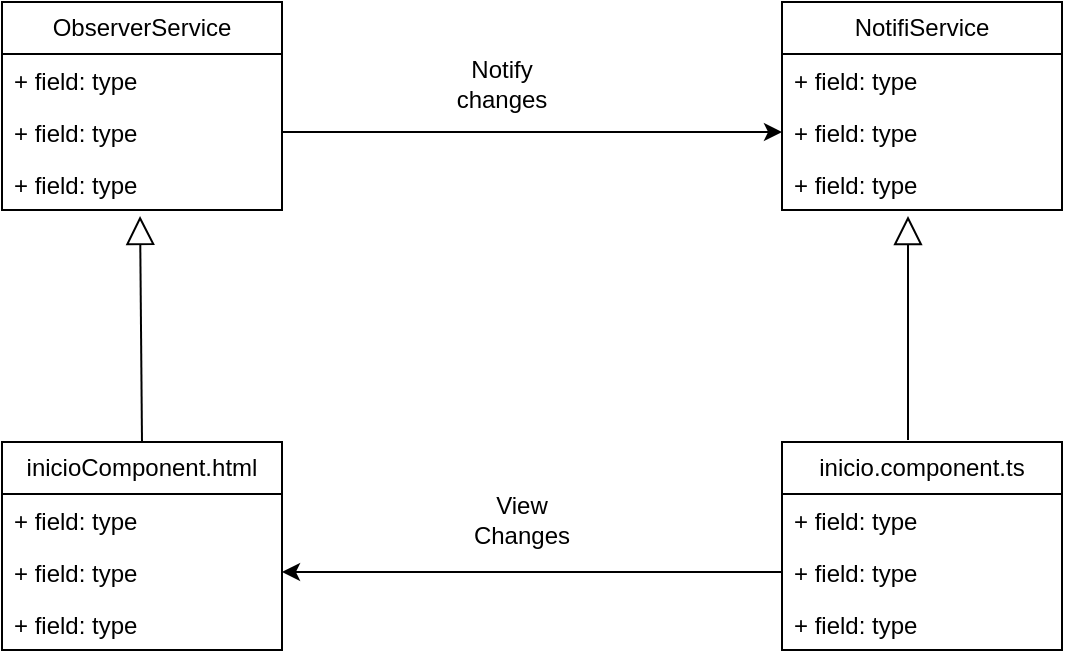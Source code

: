 <mxfile version="22.1.5" type="github">
  <diagram name="Página-1" id="4utN9KLH_R0Fn3hAMVe-">
    <mxGraphModel dx="880" dy="468" grid="1" gridSize="10" guides="1" tooltips="1" connect="1" arrows="1" fold="1" page="1" pageScale="1" pageWidth="827" pageHeight="1169" math="0" shadow="0">
      <root>
        <mxCell id="0" />
        <mxCell id="1" parent="0" />
        <mxCell id="1nNrEtnP-EyVo9XDpKoF-1" value="ObserverService" style="swimlane;fontStyle=0;childLayout=stackLayout;horizontal=1;startSize=26;fillColor=none;horizontalStack=0;resizeParent=1;resizeParentMax=0;resizeLast=0;collapsible=1;marginBottom=0;whiteSpace=wrap;html=1;" vertex="1" parent="1">
          <mxGeometry x="150" y="70" width="140" height="104" as="geometry" />
        </mxCell>
        <mxCell id="1nNrEtnP-EyVo9XDpKoF-2" value="+ field: type" style="text;strokeColor=none;fillColor=none;align=left;verticalAlign=top;spacingLeft=4;spacingRight=4;overflow=hidden;rotatable=0;points=[[0,0.5],[1,0.5]];portConstraint=eastwest;whiteSpace=wrap;html=1;" vertex="1" parent="1nNrEtnP-EyVo9XDpKoF-1">
          <mxGeometry y="26" width="140" height="26" as="geometry" />
        </mxCell>
        <mxCell id="1nNrEtnP-EyVo9XDpKoF-3" value="+ field: type" style="text;strokeColor=none;fillColor=none;align=left;verticalAlign=top;spacingLeft=4;spacingRight=4;overflow=hidden;rotatable=0;points=[[0,0.5],[1,0.5]];portConstraint=eastwest;whiteSpace=wrap;html=1;" vertex="1" parent="1nNrEtnP-EyVo9XDpKoF-1">
          <mxGeometry y="52" width="140" height="26" as="geometry" />
        </mxCell>
        <mxCell id="1nNrEtnP-EyVo9XDpKoF-4" value="+ field: type" style="text;strokeColor=none;fillColor=none;align=left;verticalAlign=top;spacingLeft=4;spacingRight=4;overflow=hidden;rotatable=0;points=[[0,0.5],[1,0.5]];portConstraint=eastwest;whiteSpace=wrap;html=1;" vertex="1" parent="1nNrEtnP-EyVo9XDpKoF-1">
          <mxGeometry y="78" width="140" height="26" as="geometry" />
        </mxCell>
        <mxCell id="1nNrEtnP-EyVo9XDpKoF-5" value="NotifiService" style="swimlane;fontStyle=0;childLayout=stackLayout;horizontal=1;startSize=26;fillColor=none;horizontalStack=0;resizeParent=1;resizeParentMax=0;resizeLast=0;collapsible=1;marginBottom=0;whiteSpace=wrap;html=1;" vertex="1" parent="1">
          <mxGeometry x="540" y="70" width="140" height="104" as="geometry" />
        </mxCell>
        <mxCell id="1nNrEtnP-EyVo9XDpKoF-6" value="+ field: type" style="text;strokeColor=none;fillColor=none;align=left;verticalAlign=top;spacingLeft=4;spacingRight=4;overflow=hidden;rotatable=0;points=[[0,0.5],[1,0.5]];portConstraint=eastwest;whiteSpace=wrap;html=1;" vertex="1" parent="1nNrEtnP-EyVo9XDpKoF-5">
          <mxGeometry y="26" width="140" height="26" as="geometry" />
        </mxCell>
        <mxCell id="1nNrEtnP-EyVo9XDpKoF-7" value="+ field: type" style="text;strokeColor=none;fillColor=none;align=left;verticalAlign=top;spacingLeft=4;spacingRight=4;overflow=hidden;rotatable=0;points=[[0,0.5],[1,0.5]];portConstraint=eastwest;whiteSpace=wrap;html=1;" vertex="1" parent="1nNrEtnP-EyVo9XDpKoF-5">
          <mxGeometry y="52" width="140" height="26" as="geometry" />
        </mxCell>
        <mxCell id="1nNrEtnP-EyVo9XDpKoF-8" value="+ field: type" style="text;strokeColor=none;fillColor=none;align=left;verticalAlign=top;spacingLeft=4;spacingRight=4;overflow=hidden;rotatable=0;points=[[0,0.5],[1,0.5]];portConstraint=eastwest;whiteSpace=wrap;html=1;" vertex="1" parent="1nNrEtnP-EyVo9XDpKoF-5">
          <mxGeometry y="78" width="140" height="26" as="geometry" />
        </mxCell>
        <mxCell id="1nNrEtnP-EyVo9XDpKoF-9" value="inicioComponent.html" style="swimlane;fontStyle=0;childLayout=stackLayout;horizontal=1;startSize=26;fillColor=none;horizontalStack=0;resizeParent=1;resizeParentMax=0;resizeLast=0;collapsible=1;marginBottom=0;whiteSpace=wrap;html=1;" vertex="1" parent="1">
          <mxGeometry x="150" y="290" width="140" height="104" as="geometry" />
        </mxCell>
        <mxCell id="1nNrEtnP-EyVo9XDpKoF-10" value="+ field: type" style="text;strokeColor=none;fillColor=none;align=left;verticalAlign=top;spacingLeft=4;spacingRight=4;overflow=hidden;rotatable=0;points=[[0,0.5],[1,0.5]];portConstraint=eastwest;whiteSpace=wrap;html=1;" vertex="1" parent="1nNrEtnP-EyVo9XDpKoF-9">
          <mxGeometry y="26" width="140" height="26" as="geometry" />
        </mxCell>
        <mxCell id="1nNrEtnP-EyVo9XDpKoF-11" value="+ field: type" style="text;strokeColor=none;fillColor=none;align=left;verticalAlign=top;spacingLeft=4;spacingRight=4;overflow=hidden;rotatable=0;points=[[0,0.5],[1,0.5]];portConstraint=eastwest;whiteSpace=wrap;html=1;" vertex="1" parent="1nNrEtnP-EyVo9XDpKoF-9">
          <mxGeometry y="52" width="140" height="26" as="geometry" />
        </mxCell>
        <mxCell id="1nNrEtnP-EyVo9XDpKoF-12" value="+ field: type" style="text;strokeColor=none;fillColor=none;align=left;verticalAlign=top;spacingLeft=4;spacingRight=4;overflow=hidden;rotatable=0;points=[[0,0.5],[1,0.5]];portConstraint=eastwest;whiteSpace=wrap;html=1;" vertex="1" parent="1nNrEtnP-EyVo9XDpKoF-9">
          <mxGeometry y="78" width="140" height="26" as="geometry" />
        </mxCell>
        <mxCell id="1nNrEtnP-EyVo9XDpKoF-13" value="inicio.component.ts" style="swimlane;fontStyle=0;childLayout=stackLayout;horizontal=1;startSize=26;fillColor=none;horizontalStack=0;resizeParent=1;resizeParentMax=0;resizeLast=0;collapsible=1;marginBottom=0;whiteSpace=wrap;html=1;" vertex="1" parent="1">
          <mxGeometry x="540" y="290" width="140" height="104" as="geometry" />
        </mxCell>
        <mxCell id="1nNrEtnP-EyVo9XDpKoF-14" value="+ field: type" style="text;strokeColor=none;fillColor=none;align=left;verticalAlign=top;spacingLeft=4;spacingRight=4;overflow=hidden;rotatable=0;points=[[0,0.5],[1,0.5]];portConstraint=eastwest;whiteSpace=wrap;html=1;" vertex="1" parent="1nNrEtnP-EyVo9XDpKoF-13">
          <mxGeometry y="26" width="140" height="26" as="geometry" />
        </mxCell>
        <mxCell id="1nNrEtnP-EyVo9XDpKoF-15" value="+ field: type" style="text;strokeColor=none;fillColor=none;align=left;verticalAlign=top;spacingLeft=4;spacingRight=4;overflow=hidden;rotatable=0;points=[[0,0.5],[1,0.5]];portConstraint=eastwest;whiteSpace=wrap;html=1;" vertex="1" parent="1nNrEtnP-EyVo9XDpKoF-13">
          <mxGeometry y="52" width="140" height="26" as="geometry" />
        </mxCell>
        <mxCell id="1nNrEtnP-EyVo9XDpKoF-16" value="+ field: type" style="text;strokeColor=none;fillColor=none;align=left;verticalAlign=top;spacingLeft=4;spacingRight=4;overflow=hidden;rotatable=0;points=[[0,0.5],[1,0.5]];portConstraint=eastwest;whiteSpace=wrap;html=1;" vertex="1" parent="1nNrEtnP-EyVo9XDpKoF-13">
          <mxGeometry y="78" width="140" height="26" as="geometry" />
        </mxCell>
        <mxCell id="1nNrEtnP-EyVo9XDpKoF-17" style="edgeStyle=orthogonalEdgeStyle;rounded=0;orthogonalLoop=1;jettySize=auto;html=1;exitX=1;exitY=0.5;exitDx=0;exitDy=0;entryX=0;entryY=0.5;entryDx=0;entryDy=0;" edge="1" parent="1" source="1nNrEtnP-EyVo9XDpKoF-3" target="1nNrEtnP-EyVo9XDpKoF-7">
          <mxGeometry relative="1" as="geometry" />
        </mxCell>
        <mxCell id="1nNrEtnP-EyVo9XDpKoF-19" style="edgeStyle=orthogonalEdgeStyle;rounded=0;orthogonalLoop=1;jettySize=auto;html=1;exitX=0;exitY=0.5;exitDx=0;exitDy=0;entryX=1;entryY=0.5;entryDx=0;entryDy=0;" edge="1" parent="1" source="1nNrEtnP-EyVo9XDpKoF-15" target="1nNrEtnP-EyVo9XDpKoF-11">
          <mxGeometry relative="1" as="geometry" />
        </mxCell>
        <mxCell id="1nNrEtnP-EyVo9XDpKoF-24" value="" style="endArrow=block;endFill=0;endSize=12;html=1;rounded=0;exitX=0.5;exitY=0;exitDx=0;exitDy=0;entryX=0.493;entryY=1.115;entryDx=0;entryDy=0;entryPerimeter=0;" edge="1" parent="1" source="1nNrEtnP-EyVo9XDpKoF-9" target="1nNrEtnP-EyVo9XDpKoF-4">
          <mxGeometry width="160" relative="1" as="geometry">
            <mxPoint x="330" y="250" as="sourcePoint" />
            <mxPoint x="490" y="250" as="targetPoint" />
          </mxGeometry>
        </mxCell>
        <mxCell id="1nNrEtnP-EyVo9XDpKoF-25" value="" style="endArrow=block;endFill=0;endSize=12;html=1;rounded=0;exitX=0.45;exitY=-0.01;exitDx=0;exitDy=0;entryX=0.45;entryY=1.115;entryDx=0;entryDy=0;entryPerimeter=0;exitPerimeter=0;" edge="1" parent="1" source="1nNrEtnP-EyVo9XDpKoF-13" target="1nNrEtnP-EyVo9XDpKoF-8">
          <mxGeometry width="160" relative="1" as="geometry">
            <mxPoint x="571" y="300" as="sourcePoint" />
            <mxPoint x="570" y="187" as="targetPoint" />
          </mxGeometry>
        </mxCell>
        <mxCell id="1nNrEtnP-EyVo9XDpKoF-26" value="Notify changes" style="text;html=1;strokeColor=none;fillColor=none;align=center;verticalAlign=middle;whiteSpace=wrap;rounded=0;" vertex="1" parent="1">
          <mxGeometry x="370" y="96" width="60" height="30" as="geometry" />
        </mxCell>
        <mxCell id="1nNrEtnP-EyVo9XDpKoF-27" value="View Changes" style="text;html=1;strokeColor=none;fillColor=none;align=center;verticalAlign=middle;whiteSpace=wrap;rounded=0;" vertex="1" parent="1">
          <mxGeometry x="380" y="314" width="60" height="30" as="geometry" />
        </mxCell>
      </root>
    </mxGraphModel>
  </diagram>
</mxfile>
